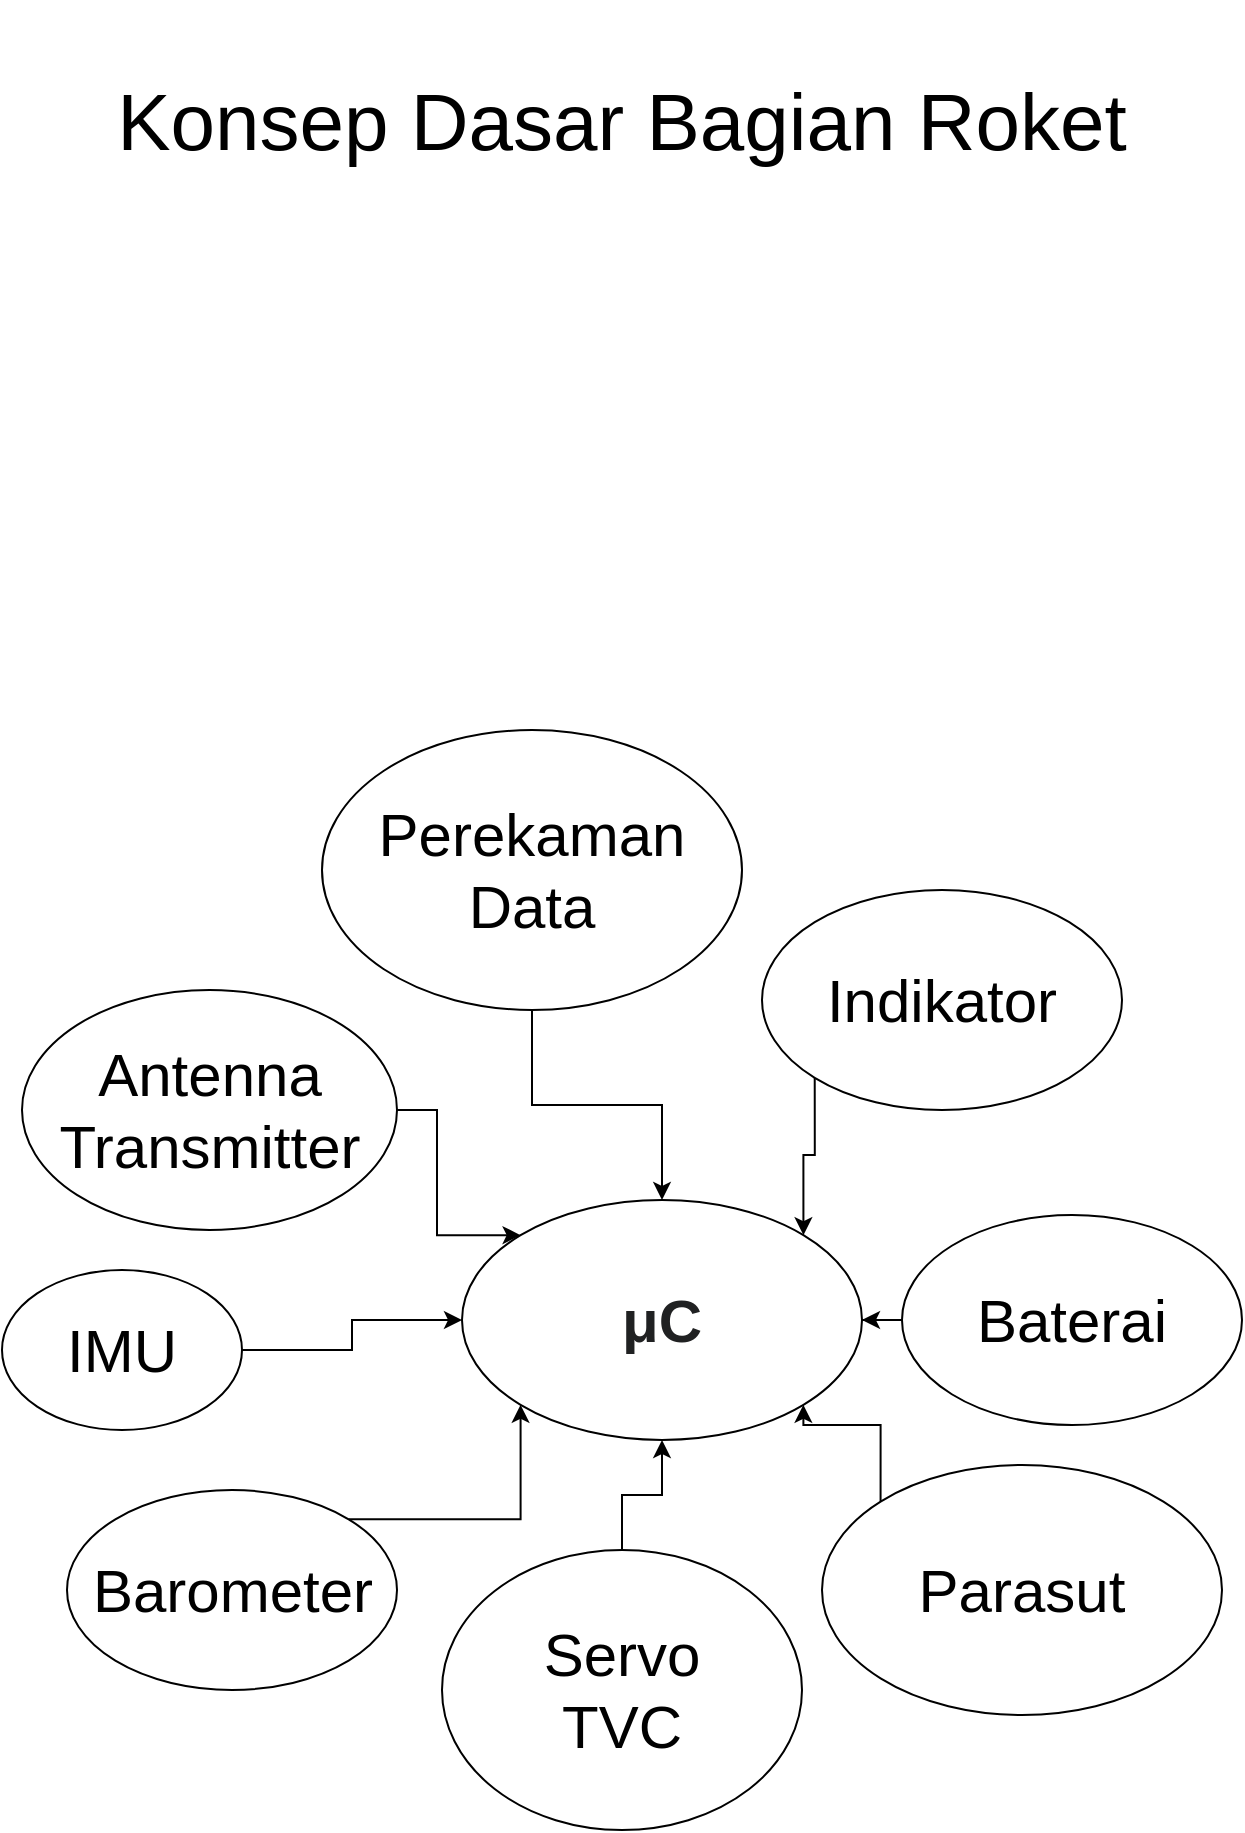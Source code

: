 <mxfile version="16.0.2" type="device" pages="3"><diagram id="m9nUPIzrw5w3CtC-o70g" name="Konsep Dasar"><mxGraphModel dx="1513" dy="1078" grid="1" gridSize="10" guides="1" tooltips="1" connect="1" arrows="1" fold="1" page="1" pageScale="1" pageWidth="850" pageHeight="1400" math="0" shadow="0"><root><mxCell id="0"/><mxCell id="1" parent="0"/><mxCell id="4DsvmobFxsp5R_KgewBt-1" value="&lt;b style=&quot;color: rgb(32 , 33 , 34) ; font-family: sans-serif ; background-color: rgb(255 , 255 , 255)&quot;&gt;&lt;font style=&quot;font-size: 30px&quot;&gt;μC&lt;/font&gt;&lt;/b&gt;" style="ellipse;whiteSpace=wrap;html=1;" parent="1" vertex="1"><mxGeometry x="345" y="660" width="200" height="120" as="geometry"/></mxCell><mxCell id="4DsvmobFxsp5R_KgewBt-5" style="edgeStyle=orthogonalEdgeStyle;rounded=0;orthogonalLoop=1;jettySize=auto;html=1;exitX=1;exitY=0.5;exitDx=0;exitDy=0;entryX=0;entryY=0.5;entryDx=0;entryDy=0;fontSize=24;" parent="1" source="4DsvmobFxsp5R_KgewBt-2" target="4DsvmobFxsp5R_KgewBt-1" edge="1"><mxGeometry relative="1" as="geometry"/></mxCell><mxCell id="4DsvmobFxsp5R_KgewBt-2" value="&lt;font style=&quot;font-size: 30px&quot;&gt;IMU&lt;/font&gt;" style="ellipse;whiteSpace=wrap;html=1;fontSize=24;" parent="1" vertex="1"><mxGeometry x="115" y="695" width="120" height="80" as="geometry"/></mxCell><mxCell id="4DsvmobFxsp5R_KgewBt-7" style="edgeStyle=orthogonalEdgeStyle;rounded=0;orthogonalLoop=1;jettySize=auto;html=1;exitX=1;exitY=0;exitDx=0;exitDy=0;entryX=0;entryY=1;entryDx=0;entryDy=0;fontSize=24;" parent="1" source="4DsvmobFxsp5R_KgewBt-6" target="4DsvmobFxsp5R_KgewBt-1" edge="1"><mxGeometry relative="1" as="geometry"/></mxCell><mxCell id="4DsvmobFxsp5R_KgewBt-6" value="&lt;font style=&quot;font-size: 30px&quot;&gt;Barometer&lt;/font&gt;" style="ellipse;whiteSpace=wrap;html=1;fontSize=24;" parent="1" vertex="1"><mxGeometry x="147.5" y="805" width="165" height="100" as="geometry"/></mxCell><mxCell id="4DsvmobFxsp5R_KgewBt-9" style="edgeStyle=orthogonalEdgeStyle;rounded=0;orthogonalLoop=1;jettySize=auto;html=1;exitX=0.5;exitY=0;exitDx=0;exitDy=0;entryX=0.5;entryY=1;entryDx=0;entryDy=0;fontSize=24;" parent="1" source="4DsvmobFxsp5R_KgewBt-8" target="4DsvmobFxsp5R_KgewBt-1" edge="1"><mxGeometry relative="1" as="geometry"/></mxCell><mxCell id="4DsvmobFxsp5R_KgewBt-8" value="&lt;font style=&quot;font-size: 30px&quot;&gt;Servo&lt;br&gt;TVC&lt;/font&gt;" style="ellipse;whiteSpace=wrap;html=1;fontSize=24;" parent="1" vertex="1"><mxGeometry x="335" y="835" width="180" height="140" as="geometry"/></mxCell><mxCell id="4DsvmobFxsp5R_KgewBt-14" style="edgeStyle=orthogonalEdgeStyle;rounded=0;orthogonalLoop=1;jettySize=auto;html=1;exitX=0;exitY=0;exitDx=0;exitDy=0;entryX=1;entryY=1;entryDx=0;entryDy=0;fontSize=30;" parent="1" source="4DsvmobFxsp5R_KgewBt-12" target="4DsvmobFxsp5R_KgewBt-1" edge="1"><mxGeometry relative="1" as="geometry"/></mxCell><mxCell id="4DsvmobFxsp5R_KgewBt-12" value="&lt;font style=&quot;font-size: 30px&quot;&gt;Parasut&lt;/font&gt;" style="ellipse;whiteSpace=wrap;html=1;fontSize=24;" parent="1" vertex="1"><mxGeometry x="525" y="792.5" width="200" height="125" as="geometry"/></mxCell><mxCell id="4DsvmobFxsp5R_KgewBt-16" style="edgeStyle=orthogonalEdgeStyle;rounded=0;orthogonalLoop=1;jettySize=auto;html=1;entryX=1;entryY=0.5;entryDx=0;entryDy=0;fontSize=30;" parent="1" source="4DsvmobFxsp5R_KgewBt-15" target="4DsvmobFxsp5R_KgewBt-1" edge="1"><mxGeometry relative="1" as="geometry"/></mxCell><mxCell id="4DsvmobFxsp5R_KgewBt-15" value="Baterai" style="ellipse;whiteSpace=wrap;html=1;fontSize=30;" parent="1" vertex="1"><mxGeometry x="565" y="667.5" width="170" height="105" as="geometry"/></mxCell><mxCell id="4DsvmobFxsp5R_KgewBt-18" style="edgeStyle=orthogonalEdgeStyle;rounded=0;orthogonalLoop=1;jettySize=auto;html=1;exitX=0;exitY=1;exitDx=0;exitDy=0;entryX=1;entryY=0;entryDx=0;entryDy=0;fontSize=30;" parent="1" source="4DsvmobFxsp5R_KgewBt-17" target="4DsvmobFxsp5R_KgewBt-1" edge="1"><mxGeometry relative="1" as="geometry"/></mxCell><mxCell id="4DsvmobFxsp5R_KgewBt-17" value="Indikator" style="ellipse;whiteSpace=wrap;html=1;fontSize=30;" parent="1" vertex="1"><mxGeometry x="495" y="505" width="180" height="110" as="geometry"/></mxCell><mxCell id="4DsvmobFxsp5R_KgewBt-20" style="edgeStyle=orthogonalEdgeStyle;rounded=0;orthogonalLoop=1;jettySize=auto;html=1;exitX=0.5;exitY=1;exitDx=0;exitDy=0;entryX=0.5;entryY=0;entryDx=0;entryDy=0;fontSize=30;" parent="1" source="4DsvmobFxsp5R_KgewBt-19" target="4DsvmobFxsp5R_KgewBt-1" edge="1"><mxGeometry relative="1" as="geometry"/></mxCell><mxCell id="4DsvmobFxsp5R_KgewBt-19" value="Perekaman Data" style="ellipse;whiteSpace=wrap;html=1;fontSize=30;" parent="1" vertex="1"><mxGeometry x="275" y="425" width="210" height="140" as="geometry"/></mxCell><mxCell id="4DsvmobFxsp5R_KgewBt-22" style="edgeStyle=orthogonalEdgeStyle;rounded=0;orthogonalLoop=1;jettySize=auto;html=1;exitX=1;exitY=0.5;exitDx=0;exitDy=0;entryX=0;entryY=0;entryDx=0;entryDy=0;fontSize=30;" parent="1" source="4DsvmobFxsp5R_KgewBt-21" target="4DsvmobFxsp5R_KgewBt-1" edge="1"><mxGeometry relative="1" as="geometry"/></mxCell><mxCell id="4DsvmobFxsp5R_KgewBt-21" value="Antenna Transmitter" style="ellipse;whiteSpace=wrap;html=1;fontSize=30;" parent="1" vertex="1"><mxGeometry x="125" y="555" width="187.5" height="120" as="geometry"/></mxCell><mxCell id="235SEtcpFhfVlIyv9WdA-1" value="Konsep Dasar Bagian Roket" style="text;html=1;strokeColor=none;fillColor=none;align=center;verticalAlign=middle;whiteSpace=wrap;rounded=0;fontFamily=Helvetica;fontSize=40;" parent="1" vertex="1"><mxGeometry x="154" y="60" width="542" height="120" as="geometry"/></mxCell></root></mxGraphModel></diagram><diagram id="fv5d7UsF2XorupGj_qct" name="Komunikasi Ground Station"><mxGraphModel dx="2713" dy="1078" grid="1" gridSize="10" guides="1" tooltips="1" connect="1" arrows="1" fold="1" page="1" pageScale="1" pageWidth="1200" pageHeight="1600" math="0" shadow="0"><root><mxCell id="380wyrfPXO9zMWCF-XRb-0"/><mxCell id="380wyrfPXO9zMWCF-XRb-1" parent="380wyrfPXO9zMWCF-XRb-0"/><mxCell id="Aa-9FAs6BVaZ0nPuvn-D-2" style="edgeStyle=orthogonalEdgeStyle;rounded=0;orthogonalLoop=1;jettySize=auto;html=1;exitX=0.5;exitY=1;exitDx=0;exitDy=0;entryX=0.5;entryY=0;entryDx=0;entryDy=0;entryPerimeter=0;fontFamily=Helvetica;fontSize=40;" parent="380wyrfPXO9zMWCF-XRb-1" source="Aa-9FAs6BVaZ0nPuvn-D-0" target="Aa-9FAs6BVaZ0nPuvn-D-1" edge="1"><mxGeometry relative="1" as="geometry"/></mxCell><mxCell id="Aa-9FAs6BVaZ0nPuvn-D-0" value="&lt;font style=&quot;font-size: 40px&quot;&gt;Roket&lt;/font&gt;" style="shape=step;perimeter=stepPerimeter;whiteSpace=wrap;html=1;fixedSize=1;fontSize=30;rotation=0;" parent="380wyrfPXO9zMWCF-XRb-1" vertex="1"><mxGeometry x="-815" y="160" width="410" height="180" as="geometry"/></mxCell><mxCell id="Aa-9FAs6BVaZ0nPuvn-D-4" style="edgeStyle=orthogonalEdgeStyle;rounded=0;orthogonalLoop=1;jettySize=auto;html=1;exitX=0.5;exitY=1;exitDx=0;exitDy=0;exitPerimeter=0;fontFamily=Helvetica;fontSize=40;entryX=0.91;entryY=0.09;entryDx=0;entryDy=0;entryPerimeter=0;" parent="380wyrfPXO9zMWCF-XRb-1" source="Aa-9FAs6BVaZ0nPuvn-D-1" target="Aa-9FAs6BVaZ0nPuvn-D-3" edge="1"><mxGeometry relative="1" as="geometry"/></mxCell><mxCell id="Aa-9FAs6BVaZ0nPuvn-D-10" style="edgeStyle=orthogonalEdgeStyle;rounded=0;orthogonalLoop=1;jettySize=auto;html=1;exitX=1;exitY=0.5;exitDx=0;exitDy=0;entryX=0;entryY=0.5;entryDx=0;entryDy=0;fontFamily=Helvetica;fontSize=40;" parent="380wyrfPXO9zMWCF-XRb-1" source="Aa-9FAs6BVaZ0nPuvn-D-5" target="Aa-9FAs6BVaZ0nPuvn-D-9" edge="1"><mxGeometry relative="1" as="geometry"/></mxCell><mxCell id="Aa-9FAs6BVaZ0nPuvn-D-5" value="" style="rounded=0;whiteSpace=wrap;html=1;fontFamily=Helvetica;fontSize=40;" parent="380wyrfPXO9zMWCF-XRb-1" vertex="1"><mxGeometry x="-1100" y="1290" width="420" height="190" as="geometry"/></mxCell><mxCell id="Aa-9FAs6BVaZ0nPuvn-D-1" value="" style="fontColor=#0066CC;verticalAlign=top;verticalLabelPosition=bottom;labelPosition=center;align=center;html=1;outlineConnect=0;fillColor=#CCCCCC;strokeColor=#6881B3;gradientColor=none;gradientDirection=north;strokeWidth=2;shape=mxgraph.networks.comm_link;fontFamily=Helvetica;fontSize=40;" parent="380wyrfPXO9zMWCF-XRb-1" vertex="1"><mxGeometry x="-1000" y="500" width="110" height="400" as="geometry"/></mxCell><mxCell id="Aa-9FAs6BVaZ0nPuvn-D-3" value="" style="fontColor=#0066CC;verticalAlign=top;verticalLabelPosition=bottom;labelPosition=center;align=center;html=1;outlineConnect=0;fillColor=#CCCCCC;strokeColor=#6881B3;gradientColor=none;gradientDirection=north;strokeWidth=2;shape=mxgraph.networks.satellite_dish;fontFamily=Helvetica;fontSize=40;" parent="380wyrfPXO9zMWCF-XRb-1" vertex="1"><mxGeometry x="-980" y="1110" width="190" height="220" as="geometry"/></mxCell><mxCell id="Aa-9FAs6BVaZ0nPuvn-D-7" value="Antenna Ground Station" style="text;html=1;strokeColor=none;fillColor=none;align=center;verticalAlign=middle;whiteSpace=wrap;rounded=0;fontFamily=Helvetica;fontSize=40;" parent="380wyrfPXO9zMWCF-XRb-1" vertex="1"><mxGeometry x="-1060" y="1335" width="340" height="100" as="geometry"/></mxCell><mxCell id="Aa-9FAs6BVaZ0nPuvn-D-9" value="" style="rounded=0;whiteSpace=wrap;html=1;fontFamily=Helvetica;fontSize=40;" parent="380wyrfPXO9zMWCF-XRb-1" vertex="1"><mxGeometry x="-500" y="1290" width="420" height="190" as="geometry"/></mxCell><mxCell id="Aa-9FAs6BVaZ0nPuvn-D-11" value="" style="fontColor=#0066CC;verticalAlign=top;verticalLabelPosition=bottom;labelPosition=center;align=center;html=1;outlineConnect=0;fillColor=#CCCCCC;strokeColor=#6881B3;gradientColor=none;gradientDirection=north;strokeWidth=2;shape=mxgraph.networks.pc;fontFamily=Helvetica;fontSize=40;" parent="380wyrfPXO9zMWCF-XRb-1" vertex="1"><mxGeometry x="-405" y="1180" width="230" height="170" as="geometry"/></mxCell><mxCell id="Aa-9FAs6BVaZ0nPuvn-D-12" value="Komputer" style="text;html=1;strokeColor=none;fillColor=none;align=center;verticalAlign=middle;whiteSpace=wrap;rounded=0;fontFamily=Helvetica;fontSize=40;" parent="380wyrfPXO9zMWCF-XRb-1" vertex="1"><mxGeometry x="-405" y="1360" width="230" height="100" as="geometry"/></mxCell><mxCell id="-MhrJOkw2c435_5nAZQi-0" value="Komunikasi Roket dengan Ground Station" style="text;html=1;strokeColor=none;fillColor=none;align=center;verticalAlign=middle;whiteSpace=wrap;rounded=0;fontFamily=Helvetica;fontSize=40;" parent="380wyrfPXO9zMWCF-XRb-1" vertex="1"><mxGeometry x="-1005" y="10" width="810" height="130" as="geometry"/></mxCell><mxCell id="M62lJ7gEnZKY7ci28NwY-0" value="" style="rounded=0;whiteSpace=wrap;html=1;fontFamily=Helvetica;fontSize=40;" parent="380wyrfPXO9zMWCF-XRb-1" vertex="1"><mxGeometry x="-820" y="470" width="700" height="460" as="geometry"/></mxCell><mxCell id="M62lJ7gEnZKY7ci28NwY-1" value="&lt;h1 style=&quot;font-size: 30px&quot;&gt;Penjelasan&lt;/h1&gt;&lt;div&gt;Roket yang terbang/masih diam akan mengirimkan telemetri berupa data ketinggian, state, kecepatan, dll. Data akan ditangkap oleh antenna ground dan divisualisasikan dengan komputer.&lt;/div&gt;" style="text;html=1;strokeColor=none;fillColor=none;spacing=5;spacingTop=-20;whiteSpace=wrap;overflow=hidden;rounded=0;fontFamily=Helvetica;fontSize=30;" parent="380wyrfPXO9zMWCF-XRb-1" vertex="1"><mxGeometry x="-795" y="500" width="650" height="400" as="geometry"/></mxCell></root></mxGraphModel></diagram><diagram id="5SBZlFksZ50dF4aU_oEE" name="Flight State"><mxGraphModel dx="2377" dy="1694" grid="1" gridSize="10" guides="1" tooltips="1" connect="1" arrows="1" fold="1" page="1" pageScale="1" pageWidth="1200" pageHeight="1600" math="0" shadow="0"><root><mxCell id="V1PGwc0RP7lRo3hrk2lV-0"/><mxCell id="V1PGwc0RP7lRo3hrk2lV-1" parent="V1PGwc0RP7lRo3hrk2lV-0"/><mxCell id="L5jLNi900_soK45HNpBM-12" style="edgeStyle=orthogonalEdgeStyle;rounded=0;orthogonalLoop=1;jettySize=auto;html=1;exitX=0.25;exitY=1;exitDx=0;exitDy=0;entryX=0.25;entryY=0;entryDx=0;entryDy=0;fontFamily=Courier New;fontSize=50;" parent="V1PGwc0RP7lRo3hrk2lV-1" source="L5jLNi900_soK45HNpBM-0" target="L5jLNi900_soK45HNpBM-11" edge="1"><mxGeometry relative="1" as="geometry"/></mxCell><mxCell id="L5jLNi900_soK45HNpBM-0" value="" style="rounded=0;whiteSpace=wrap;html=1;" parent="V1PGwc0RP7lRo3hrk2lV-1" vertex="1"><mxGeometry x="35" y="350" width="1130" height="190" as="geometry"/></mxCell><mxCell id="L5jLNi900_soK45HNpBM-1" value="&lt;font style=&quot;font-size: 50px&quot;&gt;Software State&lt;/font&gt;" style="text;html=1;strokeColor=none;fillColor=none;align=center;verticalAlign=middle;whiteSpace=wrap;rounded=0;fontSize=20;" parent="V1PGwc0RP7lRo3hrk2lV-1" vertex="1"><mxGeometry x="390" y="70" width="420" height="150" as="geometry"/></mxCell><mxCell id="L5jLNi900_soK45HNpBM-2" value="Ground Idle" style="text;html=1;strokeColor=none;fillColor=none;align=center;verticalAlign=middle;whiteSpace=wrap;rounded=0;fontSize=50;" parent="V1PGwc0RP7lRo3hrk2lV-1" vertex="1"><mxGeometry x="100" y="405" width="350" height="80" as="geometry"/></mxCell><mxCell id="L5jLNi900_soK45HNpBM-3" value="&lt;font face=&quot;Courier New&quot;&gt;GROUND_IDLE&lt;/font&gt;" style="text;html=1;strokeColor=none;fillColor=none;align=center;verticalAlign=middle;whiteSpace=wrap;rounded=0;fontSize=50;" parent="V1PGwc0RP7lRo3hrk2lV-1" vertex="1"><mxGeometry x="720" y="405" width="390" height="80" as="geometry"/></mxCell><mxCell id="L5jLNi900_soK45HNpBM-4" value="" style="edgeStyle=orthogonalEdgeStyle;rounded=0;orthogonalLoop=1;jettySize=auto;html=1;fontSize=50;" parent="V1PGwc0RP7lRo3hrk2lV-1" source="L5jLNi900_soK45HNpBM-2" target="L5jLNi900_soK45HNpBM-3" edge="1"><mxGeometry relative="1" as="geometry"/></mxCell><mxCell id="L5jLNi900_soK45HNpBM-17" style="edgeStyle=orthogonalEdgeStyle;rounded=0;orthogonalLoop=1;jettySize=auto;html=1;exitX=0.25;exitY=1;exitDx=0;exitDy=0;entryX=0.25;entryY=0;entryDx=0;entryDy=0;fontFamily=Courier New;fontSize=50;" parent="V1PGwc0RP7lRo3hrk2lV-1" source="L5jLNi900_soK45HNpBM-11" target="L5jLNi900_soK45HNpBM-13" edge="1"><mxGeometry relative="1" as="geometry"/></mxCell><mxCell id="L5jLNi900_soK45HNpBM-11" value="" style="rounded=0;whiteSpace=wrap;html=1;" parent="V1PGwc0RP7lRo3hrk2lV-1" vertex="1"><mxGeometry x="35" y="860" width="1130" height="190" as="geometry"/></mxCell><mxCell id="L5jLNi900_soK45HNpBM-10" style="edgeStyle=orthogonalEdgeStyle;rounded=0;orthogonalLoop=1;jettySize=auto;html=1;exitX=1;exitY=0.5;exitDx=0;exitDy=0;entryX=0;entryY=0.5;entryDx=0;entryDy=0;fontFamily=Courier New;fontSize=50;" parent="V1PGwc0RP7lRo3hrk2lV-1" source="L5jLNi900_soK45HNpBM-8" target="L5jLNi900_soK45HNpBM-9" edge="1"><mxGeometry relative="1" as="geometry"/></mxCell><mxCell id="L5jLNi900_soK45HNpBM-8" value="Powered Flight" style="text;html=1;strokeColor=none;fillColor=none;align=center;verticalAlign=middle;whiteSpace=wrap;rounded=0;fontSize=50;" parent="V1PGwc0RP7lRo3hrk2lV-1" vertex="1"><mxGeometry x="100" y="915" width="400" height="80" as="geometry"/></mxCell><mxCell id="L5jLNi900_soK45HNpBM-9" value="&lt;font face=&quot;Courier New&quot;&gt;POWERED_FLIGHT&lt;/font&gt;" style="text;html=1;strokeColor=none;fillColor=none;align=center;verticalAlign=middle;whiteSpace=wrap;rounded=0;fontSize=50;" parent="V1PGwc0RP7lRo3hrk2lV-1" vertex="1"><mxGeometry x="610" y="915" width="500" height="80" as="geometry"/></mxCell><mxCell id="L5jLNi900_soK45HNpBM-22" style="edgeStyle=orthogonalEdgeStyle;rounded=0;orthogonalLoop=1;jettySize=auto;html=1;exitX=0.25;exitY=1;exitDx=0;exitDy=0;entryX=0.25;entryY=0;entryDx=0;entryDy=0;fontFamily=Courier New;fontSize=45;" parent="V1PGwc0RP7lRo3hrk2lV-1" source="L5jLNi900_soK45HNpBM-13" target="L5jLNi900_soK45HNpBM-18" edge="1"><mxGeometry relative="1" as="geometry"/></mxCell><mxCell id="L5jLNi900_soK45HNpBM-13" value="" style="rounded=0;whiteSpace=wrap;html=1;" parent="V1PGwc0RP7lRo3hrk2lV-1" vertex="1"><mxGeometry x="35" y="1370" width="1130" height="190" as="geometry"/></mxCell><mxCell id="L5jLNi900_soK45HNpBM-14" style="edgeStyle=orthogonalEdgeStyle;rounded=0;orthogonalLoop=1;jettySize=auto;html=1;exitX=1;exitY=0.5;exitDx=0;exitDy=0;entryX=0;entryY=0.5;entryDx=0;entryDy=0;fontFamily=Courier New;fontSize=50;" parent="V1PGwc0RP7lRo3hrk2lV-1" source="L5jLNi900_soK45HNpBM-15" target="L5jLNi900_soK45HNpBM-16" edge="1"><mxGeometry relative="1" as="geometry"/></mxCell><mxCell id="L5jLNi900_soK45HNpBM-15" value="&lt;font style=&quot;font-size: 45px&quot;&gt;Unpowered Flight&lt;/font&gt;" style="text;html=1;strokeColor=none;fillColor=none;align=center;verticalAlign=middle;whiteSpace=wrap;rounded=0;fontSize=50;" parent="V1PGwc0RP7lRo3hrk2lV-1" vertex="1"><mxGeometry x="100" y="1425" width="390" height="80" as="geometry"/></mxCell><mxCell id="L5jLNi900_soK45HNpBM-16" value="&lt;font face=&quot;Courier New&quot; style=&quot;font-size: 45px&quot;&gt;UNPOWERED_FLIGHT&lt;/font&gt;" style="text;html=1;strokeColor=none;fillColor=none;align=center;verticalAlign=middle;whiteSpace=wrap;rounded=0;fontSize=50;" parent="V1PGwc0RP7lRo3hrk2lV-1" vertex="1"><mxGeometry x="610" y="1425" width="500" height="80" as="geometry"/></mxCell><mxCell id="L5jLNi900_soK45HNpBM-27" style="edgeStyle=orthogonalEdgeStyle;rounded=0;orthogonalLoop=1;jettySize=auto;html=1;exitX=0.25;exitY=1;exitDx=0;exitDy=0;entryX=0.25;entryY=0;entryDx=0;entryDy=0;fontFamily=Courier New;fontSize=45;" parent="V1PGwc0RP7lRo3hrk2lV-1" source="L5jLNi900_soK45HNpBM-18" target="L5jLNi900_soK45HNpBM-23" edge="1"><mxGeometry relative="1" as="geometry"/></mxCell><mxCell id="L5jLNi900_soK45HNpBM-18" value="" style="rounded=0;whiteSpace=wrap;html=1;" parent="V1PGwc0RP7lRo3hrk2lV-1" vertex="1"><mxGeometry x="35" y="1960" width="1130" height="190" as="geometry"/></mxCell><mxCell id="L5jLNi900_soK45HNpBM-19" style="edgeStyle=orthogonalEdgeStyle;rounded=0;orthogonalLoop=1;jettySize=auto;html=1;exitX=1;exitY=0.5;exitDx=0;exitDy=0;entryX=0;entryY=0.5;entryDx=0;entryDy=0;fontFamily=Courier New;fontSize=50;" parent="V1PGwc0RP7lRo3hrk2lV-1" source="L5jLNi900_soK45HNpBM-20" target="L5jLNi900_soK45HNpBM-21" edge="1"><mxGeometry relative="1" as="geometry"/></mxCell><mxCell id="L5jLNi900_soK45HNpBM-20" value="&lt;font style=&quot;font-size: 45px&quot;&gt;Ballistic Decent&lt;/font&gt;" style="text;html=1;strokeColor=none;fillColor=none;align=center;verticalAlign=middle;whiteSpace=wrap;rounded=0;fontSize=50;" parent="V1PGwc0RP7lRo3hrk2lV-1" vertex="1"><mxGeometry x="100" y="2015" width="390" height="80" as="geometry"/></mxCell><mxCell id="L5jLNi900_soK45HNpBM-21" value="&lt;font face=&quot;Courier New&quot; style=&quot;font-size: 45px&quot;&gt;BALLISTIC_DECENT&lt;/font&gt;" style="text;html=1;strokeColor=none;fillColor=none;align=center;verticalAlign=middle;whiteSpace=wrap;rounded=0;fontSize=50;" parent="V1PGwc0RP7lRo3hrk2lV-1" vertex="1"><mxGeometry x="610" y="2015" width="500" height="80" as="geometry"/></mxCell><mxCell id="L5jLNi900_soK45HNpBM-32" style="edgeStyle=orthogonalEdgeStyle;rounded=0;orthogonalLoop=1;jettySize=auto;html=1;exitX=0.25;exitY=1;exitDx=0;exitDy=0;entryX=0.25;entryY=0;entryDx=0;entryDy=0;fontFamily=Courier New;fontSize=45;" parent="V1PGwc0RP7lRo3hrk2lV-1" source="L5jLNi900_soK45HNpBM-23" target="L5jLNi900_soK45HNpBM-28" edge="1"><mxGeometry relative="1" as="geometry"/></mxCell><mxCell id="L5jLNi900_soK45HNpBM-23" value="" style="rounded=0;whiteSpace=wrap;html=1;" parent="V1PGwc0RP7lRo3hrk2lV-1" vertex="1"><mxGeometry x="35" y="2550" width="1130" height="190" as="geometry"/></mxCell><mxCell id="L5jLNi900_soK45HNpBM-24" style="edgeStyle=orthogonalEdgeStyle;rounded=0;orthogonalLoop=1;jettySize=auto;html=1;exitX=1;exitY=0.5;exitDx=0;exitDy=0;entryX=0;entryY=0.5;entryDx=0;entryDy=0;fontFamily=Courier New;fontSize=50;" parent="V1PGwc0RP7lRo3hrk2lV-1" source="L5jLNi900_soK45HNpBM-25" target="L5jLNi900_soK45HNpBM-26" edge="1"><mxGeometry relative="1" as="geometry"/></mxCell><mxCell id="L5jLNi900_soK45HNpBM-25" value="&lt;font style=&quot;font-size: 45px&quot;&gt;Chute Decent&lt;/font&gt;" style="text;html=1;strokeColor=none;fillColor=none;align=center;verticalAlign=middle;whiteSpace=wrap;rounded=0;fontSize=50;" parent="V1PGwc0RP7lRo3hrk2lV-1" vertex="1"><mxGeometry x="100" y="2605" width="390" height="80" as="geometry"/></mxCell><mxCell id="L5jLNi900_soK45HNpBM-26" value="&lt;font face=&quot;Courier New&quot; style=&quot;font-size: 45px&quot;&gt;CHUTE_DECENT&lt;/font&gt;" style="text;html=1;strokeColor=none;fillColor=none;align=center;verticalAlign=middle;whiteSpace=wrap;rounded=0;fontSize=50;" parent="V1PGwc0RP7lRo3hrk2lV-1" vertex="1"><mxGeometry x="610" y="2605" width="500" height="80" as="geometry"/></mxCell><mxCell id="L5jLNi900_soK45HNpBM-28" value="" style="rounded=0;whiteSpace=wrap;html=1;" parent="V1PGwc0RP7lRo3hrk2lV-1" vertex="1"><mxGeometry x="35" y="3280" width="1130" height="190" as="geometry"/></mxCell><mxCell id="L5jLNi900_soK45HNpBM-29" style="edgeStyle=orthogonalEdgeStyle;rounded=0;orthogonalLoop=1;jettySize=auto;html=1;exitX=1;exitY=0.5;exitDx=0;exitDy=0;entryX=0;entryY=0.5;entryDx=0;entryDy=0;fontFamily=Courier New;fontSize=50;" parent="V1PGwc0RP7lRo3hrk2lV-1" source="L5jLNi900_soK45HNpBM-30" target="L5jLNi900_soK45HNpBM-31" edge="1"><mxGeometry relative="1" as="geometry"/></mxCell><mxCell id="L5jLNi900_soK45HNpBM-30" value="&lt;font style=&quot;font-size: 45px&quot;&gt;Landing / Safe&lt;/font&gt;" style="text;html=1;strokeColor=none;fillColor=none;align=center;verticalAlign=middle;whiteSpace=wrap;rounded=0;fontSize=50;" parent="V1PGwc0RP7lRo3hrk2lV-1" vertex="1"><mxGeometry x="100" y="3335" width="390" height="80" as="geometry"/></mxCell><mxCell id="L5jLNi900_soK45HNpBM-31" value="&lt;font face=&quot;Courier New&quot; style=&quot;font-size: 45px&quot;&gt;LANDING&lt;/font&gt;" style="text;html=1;strokeColor=none;fillColor=none;align=center;verticalAlign=middle;whiteSpace=wrap;rounded=0;fontSize=50;" parent="V1PGwc0RP7lRo3hrk2lV-1" vertex="1"><mxGeometry x="610" y="3335" width="500" height="80" as="geometry"/></mxCell><mxCell id="L5jLNi900_soK45HNpBM-33" value="" style="rounded=0;whiteSpace=wrap;html=1;fontFamily=Courier New;fontSize=45;" parent="V1PGwc0RP7lRo3hrk2lV-1" vertex="1"><mxGeometry x="420" y="580" width="600" height="240" as="geometry"/></mxCell><mxCell id="L5jLNi900_soK45HNpBM-38" value="Meluncur" style="text;html=1;strokeColor=none;fillColor=none;align=center;verticalAlign=middle;whiteSpace=wrap;rounded=0;fontFamily=Verdana;fontSize=45;" parent="V1PGwc0RP7lRo3hrk2lV-1" vertex="1"><mxGeometry x="580" y="642.5" width="280" height="115" as="geometry"/></mxCell><mxCell id="umvSCF284uFjl0ADD4JR-0" value="" style="rounded=0;whiteSpace=wrap;html=1;fontFamily=Courier New;fontSize=45;" parent="V1PGwc0RP7lRo3hrk2lV-1" vertex="1"><mxGeometry x="420" y="1090" width="600" height="240" as="geometry"/></mxCell><mxCell id="umvSCF284uFjl0ADD4JR-1" value="Pendorong Habis Terbakar" style="text;html=1;strokeColor=none;fillColor=none;align=center;verticalAlign=middle;whiteSpace=wrap;rounded=0;fontFamily=Verdana;fontSize=45;" parent="V1PGwc0RP7lRo3hrk2lV-1" vertex="1"><mxGeometry x="435" y="1152.5" width="570" height="115" as="geometry"/></mxCell><mxCell id="umvSCF284uFjl0ADD4JR-2" value="" style="rounded=0;whiteSpace=wrap;html=1;fontFamily=Courier New;fontSize=45;" parent="V1PGwc0RP7lRo3hrk2lV-1" vertex="1"><mxGeometry x="420" y="1650" width="600" height="240" as="geometry"/></mxCell><mxCell id="umvSCF284uFjl0ADD4JR-3" value="&lt;i&gt;Apogee &lt;/i&gt;(Titik Tertinggi)" style="text;html=1;strokeColor=none;fillColor=none;align=center;verticalAlign=middle;whiteSpace=wrap;rounded=0;fontFamily=Verdana;fontSize=45;" parent="V1PGwc0RP7lRo3hrk2lV-1" vertex="1"><mxGeometry x="435" y="1712.5" width="570" height="115" as="geometry"/></mxCell><mxCell id="umvSCF284uFjl0ADD4JR-4" value="" style="rounded=0;whiteSpace=wrap;html=1;fontFamily=Courier New;fontSize=45;" parent="V1PGwc0RP7lRo3hrk2lV-1" vertex="1"><mxGeometry x="420" y="2220" width="600" height="240" as="geometry"/></mxCell><mxCell id="umvSCF284uFjl0ADD4JR-5" value="Melepaskan Parasut" style="text;html=1;strokeColor=none;fillColor=none;align=center;verticalAlign=middle;whiteSpace=wrap;rounded=0;fontFamily=Verdana;fontSize=45;" parent="V1PGwc0RP7lRo3hrk2lV-1" vertex="1"><mxGeometry x="435" y="2282.5" width="570" height="115" as="geometry"/></mxCell><mxCell id="umvSCF284uFjl0ADD4JR-6" value="" style="rounded=0;whiteSpace=wrap;html=1;fontFamily=Courier New;fontSize=45;" parent="V1PGwc0RP7lRo3hrk2lV-1" vertex="1"><mxGeometry x="420" y="2880" width="600" height="240" as="geometry"/></mxCell><mxCell id="umvSCF284uFjl0ADD4JR-7" value="Ketinggian &amp;lt;5m AGL (Above Ground Level)" style="text;html=1;strokeColor=none;fillColor=none;align=center;verticalAlign=middle;whiteSpace=wrap;rounded=0;fontFamily=Verdana;fontSize=45;" parent="V1PGwc0RP7lRo3hrk2lV-1" vertex="1"><mxGeometry x="435" y="2942.5" width="570" height="115" as="geometry"/></mxCell></root></mxGraphModel></diagram></mxfile>